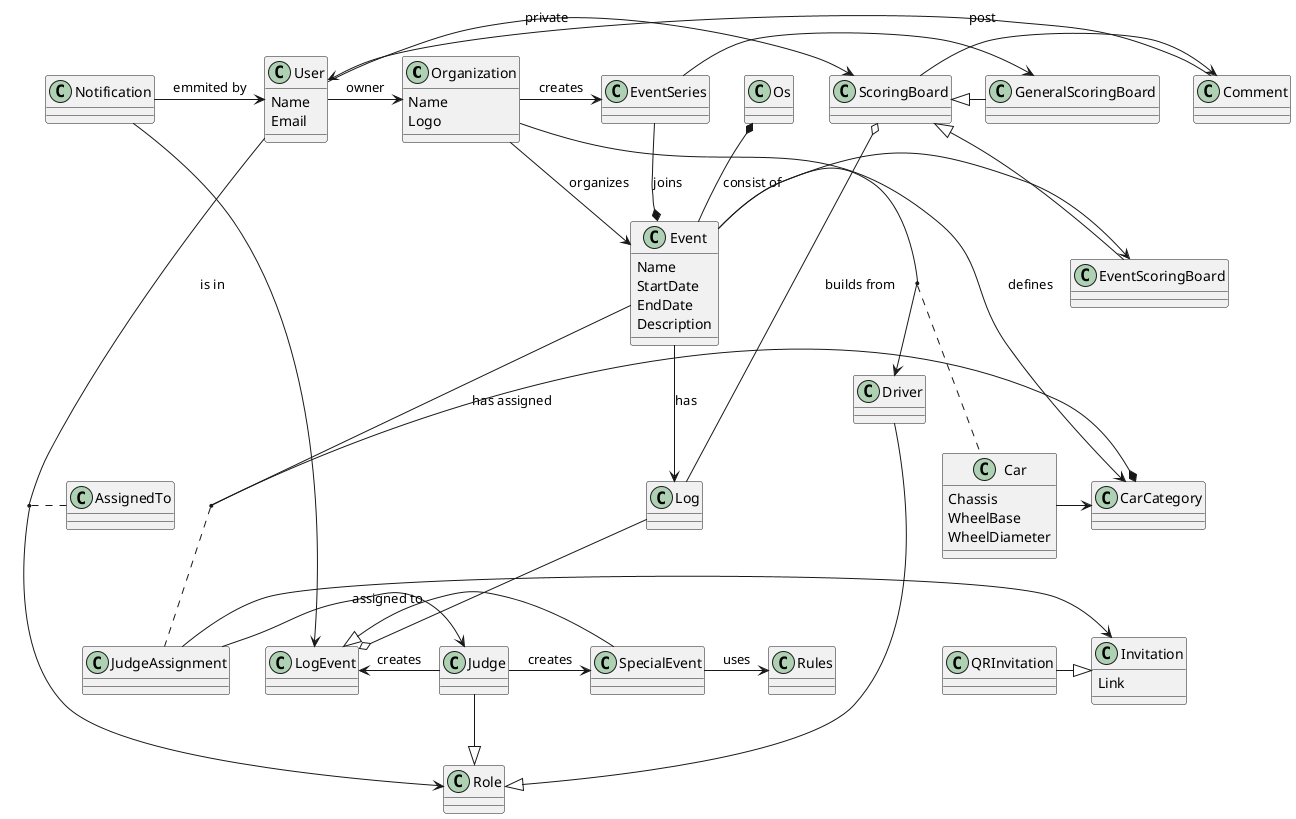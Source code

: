 @startuml
' Idea for model in Firebase store
' Organizer
class Organization{
    Name
    Logo
}
class Event{
    Name
    StartDate
    EndDate
    Description
}

class EventSeries
class User{
    Name
    Email
}
class Judge
class Driver
class Role
class CarCategory 
class Invitation {
    Link
}
class QRInvitation
class Car{
    Chassis
    WheelBase
    WheelDiameter
}

Driver -|> Role
Judge -|> Role
User ---> Role : is in
(User,Role) .. AssignedTo
Organization -> Event: organizes
Organization -> EventSeries: creates
EventSeries --* Event: joins
User -> Organization: owner
Organization -> CarCategory : defines
Event -* CarCategory : has assigned
(Event,CarCategory) .. JudgeAssignment 
JudgeAssignment -> Judge : assigned to
JudgeAssignment -> Invitation
QRInvitation -|> Invitation
Event -> Driver
(Event,Driver) .. Car
Car -> CarCategory

' Judge
class Event
class Os
class Log
class LogEvent
class Notification
class Rules 
class SpecialEvent

Os *-- Event : consist of
Event --> Log: has
Log --o LogEvent
Notification -> User : emmited by
Notification --> LogEvent
Judge -> LogEvent : creates
SpecialEvent -|> LogEvent
Judge -> SpecialEvent : creates
SpecialEvent -> Rules: uses

' Driver
class Comment
class ScoringBoard

User <- Comment : post
ScoringBoard o- Log : builds from
ScoringBoard <|- EventScoringBoard
ScoringBoard <|- GeneralScoringBoard
ScoringBoard -> Comment

User -> ScoringBoard : private
Event -> EventScoringBoard
EventSeries -> GeneralScoringBoard
@enduml